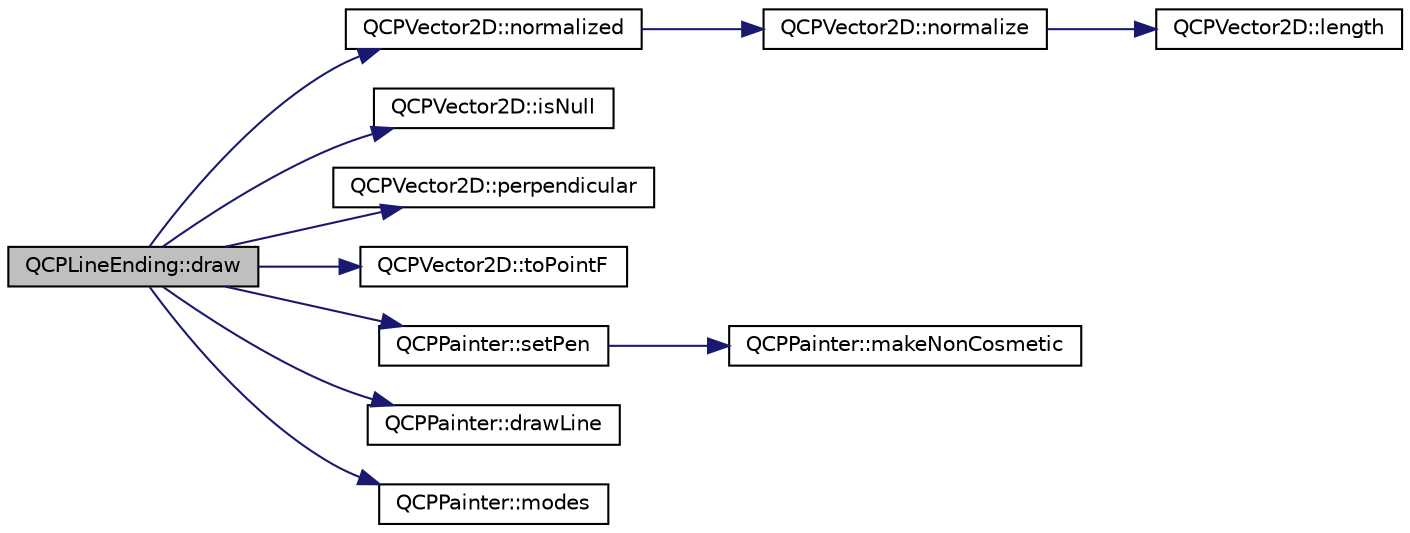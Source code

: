 digraph "QCPLineEnding::draw"
{
  edge [fontname="Helvetica",fontsize="10",labelfontname="Helvetica",labelfontsize="10"];
  node [fontname="Helvetica",fontsize="10",shape=record];
  rankdir="LR";
  Node7 [label="QCPLineEnding::draw",height=0.2,width=0.4,color="black", fillcolor="grey75", style="filled", fontcolor="black"];
  Node7 -> Node8 [color="midnightblue",fontsize="10",style="solid",fontname="Helvetica"];
  Node8 [label="QCPVector2D::normalized",height=0.2,width=0.4,color="black", fillcolor="white", style="filled",URL="$class_q_c_p_vector2_d.html#a707bb3af3b1f9331a2450ec75eaf7eb0"];
  Node8 -> Node9 [color="midnightblue",fontsize="10",style="solid",fontname="Helvetica"];
  Node9 [label="QCPVector2D::normalize",height=0.2,width=0.4,color="black", fillcolor="white", style="filled",URL="$class_q_c_p_vector2_d.html#ad83268be370685c2a0630acc0fb1a425"];
  Node9 -> Node10 [color="midnightblue",fontsize="10",style="solid",fontname="Helvetica"];
  Node10 [label="QCPVector2D::length",height=0.2,width=0.4,color="black", fillcolor="white", style="filled",URL="$class_q_c_p_vector2_d.html#a10adb5ab031fe94f0b64a3c5aefb552e"];
  Node7 -> Node11 [color="midnightblue",fontsize="10",style="solid",fontname="Helvetica"];
  Node11 [label="QCPVector2D::isNull",height=0.2,width=0.4,color="black", fillcolor="white", style="filled",URL="$class_q_c_p_vector2_d.html#ace99f200b347b14864808213eef16593"];
  Node7 -> Node12 [color="midnightblue",fontsize="10",style="solid",fontname="Helvetica"];
  Node12 [label="QCPVector2D::perpendicular",height=0.2,width=0.4,color="black", fillcolor="white", style="filled",URL="$class_q_c_p_vector2_d.html#a0e08d09f9027784237e302e32290b001"];
  Node7 -> Node13 [color="midnightblue",fontsize="10",style="solid",fontname="Helvetica"];
  Node13 [label="QCPVector2D::toPointF",height=0.2,width=0.4,color="black", fillcolor="white", style="filled",URL="$class_q_c_p_vector2_d.html#acd7af3f4a62833ada58be3f3021dbbac"];
  Node7 -> Node14 [color="midnightblue",fontsize="10",style="solid",fontname="Helvetica"];
  Node14 [label="QCPPainter::setPen",height=0.2,width=0.4,color="black", fillcolor="white", style="filled",URL="$class_q_c_p_painter.html#af9c7a4cd1791403901f8c5b82a150195"];
  Node14 -> Node15 [color="midnightblue",fontsize="10",style="solid",fontname="Helvetica"];
  Node15 [label="QCPPainter::makeNonCosmetic",height=0.2,width=0.4,color="black", fillcolor="white", style="filled",URL="$class_q_c_p_painter.html#a7e63fbcf47e35c6f2ecd11b8fef7c7d8"];
  Node7 -> Node16 [color="midnightblue",fontsize="10",style="solid",fontname="Helvetica"];
  Node16 [label="QCPPainter::drawLine",height=0.2,width=0.4,color="black", fillcolor="white", style="filled",URL="$class_q_c_p_painter.html#a0b4b1b9bd495e182c731774dc800e6e0"];
  Node7 -> Node17 [color="midnightblue",fontsize="10",style="solid",fontname="Helvetica"];
  Node17 [label="QCPPainter::modes",height=0.2,width=0.4,color="black", fillcolor="white", style="filled",URL="$class_q_c_p_painter.html#aef102658219b24165f7ee2aad1b9e48f"];
}

